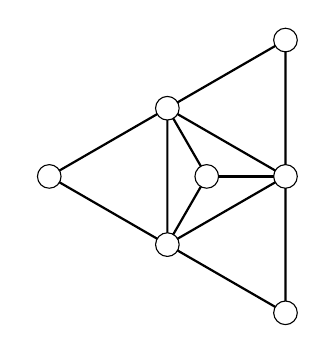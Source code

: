 \usetikzlibrary{patterns}
\begin{tikzpicture}

\tikzstyle{edge} = [draw, thick]
\tikzstyle{vertex} = [draw] 

\begin{scope}[rotate=0]

\draw[edge] (0:1)--(120:1)--(-120:1)--cycle;
\draw[edge] (60:2)--(180:2)--(-60:2)--cycle;

\foreach \x in {0,120,-120}{
  \draw[edge] (0,0) -- (\x:1);
  %\draw[fill=white] (\x:1) circle (0.15);
  \draw[fill=white] (\x:1) circle (0.15);
  \draw[fill=white] (\x+60:2) circle (0.15);

}


\draw[fill=white] (0,0) circle (0.15);

\end{scope}

\end{tikzpicture}
